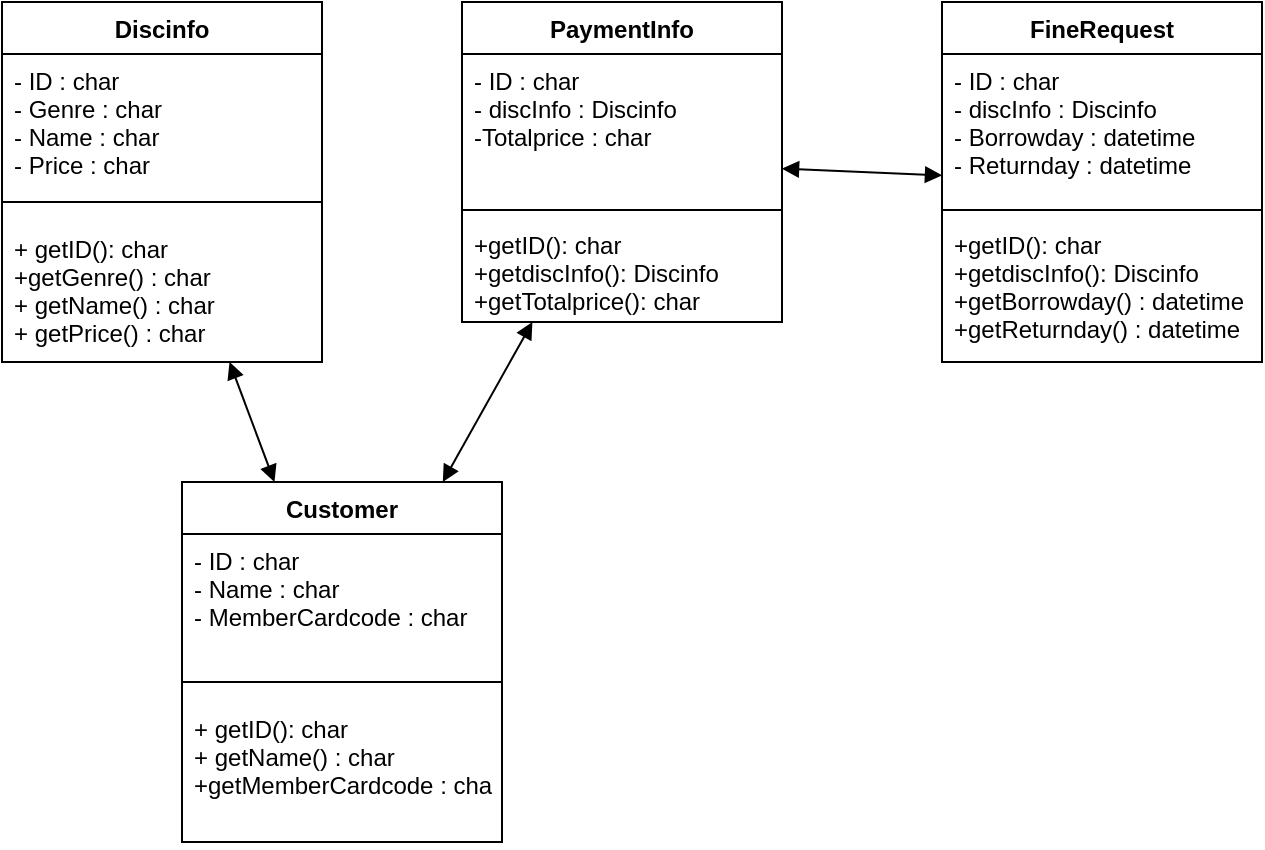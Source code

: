<mxfile version="11.1.2" type="device"><diagram id="L8J880-tw1ULiAv1Tjo6" name="Page-1"><mxGraphModel dx="854" dy="403" grid="1" gridSize="10" guides="1" tooltips="1" connect="1" arrows="1" fold="1" page="1" pageScale="1" pageWidth="827" pageHeight="1169" math="0" shadow="0"><root><mxCell id="0"/><mxCell id="1" parent="0"/><mxCell id="gByeVy9NQ7ha9RWuB3aB-7" value="Discinfo" style="swimlane;fontStyle=1;align=center;verticalAlign=top;childLayout=stackLayout;horizontal=1;startSize=26;horizontalStack=0;resizeParent=1;resizeParentMax=0;resizeLast=0;collapsible=1;marginBottom=0;" vertex="1" parent="1"><mxGeometry x="120" y="60" width="160" height="180" as="geometry"/></mxCell><mxCell id="gByeVy9NQ7ha9RWuB3aB-8" value="- ID : char&#10;- Genre : char&#10;- Name : char&#10;- Price : char" style="text;strokeColor=none;fillColor=none;align=left;verticalAlign=top;spacingLeft=4;spacingRight=4;overflow=hidden;rotatable=0;points=[[0,0.5],[1,0.5]];portConstraint=eastwest;" vertex="1" parent="gByeVy9NQ7ha9RWuB3aB-7"><mxGeometry y="26" width="160" height="64" as="geometry"/></mxCell><mxCell id="gByeVy9NQ7ha9RWuB3aB-9" value="" style="line;strokeWidth=1;fillColor=none;align=left;verticalAlign=middle;spacingTop=-1;spacingLeft=3;spacingRight=3;rotatable=0;labelPosition=right;points=[];portConstraint=eastwest;" vertex="1" parent="gByeVy9NQ7ha9RWuB3aB-7"><mxGeometry y="90" width="160" height="20" as="geometry"/></mxCell><mxCell id="gByeVy9NQ7ha9RWuB3aB-10" value="+ getID(): char&#10;+getGenre() : char&#10;+ getName() : char&#10;+ getPrice() : char" style="text;strokeColor=none;fillColor=none;align=left;verticalAlign=top;spacingLeft=4;spacingRight=4;overflow=hidden;rotatable=0;points=[[0,0.5],[1,0.5]];portConstraint=eastwest;" vertex="1" parent="gByeVy9NQ7ha9RWuB3aB-7"><mxGeometry y="110" width="160" height="70" as="geometry"/></mxCell><mxCell id="gByeVy9NQ7ha9RWuB3aB-11" value="PaymentInfo" style="swimlane;fontStyle=1;align=center;verticalAlign=top;childLayout=stackLayout;horizontal=1;startSize=26;horizontalStack=0;resizeParent=1;resizeParentMax=0;resizeLast=0;collapsible=1;marginBottom=0;" vertex="1" parent="1"><mxGeometry x="350" y="60" width="160" height="160" as="geometry"/></mxCell><mxCell id="gByeVy9NQ7ha9RWuB3aB-12" value="- ID : char&#10;- discInfo : Discinfo&#10;-Totalprice : char" style="text;strokeColor=none;fillColor=none;align=left;verticalAlign=top;spacingLeft=4;spacingRight=4;overflow=hidden;rotatable=0;points=[[0,0.5],[1,0.5]];portConstraint=eastwest;" vertex="1" parent="gByeVy9NQ7ha9RWuB3aB-11"><mxGeometry y="26" width="160" height="74" as="geometry"/></mxCell><mxCell id="gByeVy9NQ7ha9RWuB3aB-13" value="" style="line;strokeWidth=1;fillColor=none;align=left;verticalAlign=middle;spacingTop=-1;spacingLeft=3;spacingRight=3;rotatable=0;labelPosition=right;points=[];portConstraint=eastwest;" vertex="1" parent="gByeVy9NQ7ha9RWuB3aB-11"><mxGeometry y="100" width="160" height="8" as="geometry"/></mxCell><mxCell id="gByeVy9NQ7ha9RWuB3aB-14" value="+getID(): char&#10;+getdiscInfo(): Discinfo&#10;+getTotalprice(): char" style="text;strokeColor=none;fillColor=none;align=left;verticalAlign=top;spacingLeft=4;spacingRight=4;overflow=hidden;rotatable=0;points=[[0,0.5],[1,0.5]];portConstraint=eastwest;" vertex="1" parent="gByeVy9NQ7ha9RWuB3aB-11"><mxGeometry y="108" width="160" height="52" as="geometry"/></mxCell><mxCell id="gByeVy9NQ7ha9RWuB3aB-19" value="FineRequest" style="swimlane;fontStyle=1;align=center;verticalAlign=top;childLayout=stackLayout;horizontal=1;startSize=26;horizontalStack=0;resizeParent=1;resizeParentMax=0;resizeLast=0;collapsible=1;marginBottom=0;" vertex="1" parent="1"><mxGeometry x="590" y="60" width="160" height="180" as="geometry"/></mxCell><mxCell id="gByeVy9NQ7ha9RWuB3aB-20" value="- ID : char&#10;- discInfo : Discinfo&#10;- Borrowday : datetime&#10;- Returnday : datetime" style="text;strokeColor=none;fillColor=none;align=left;verticalAlign=top;spacingLeft=4;spacingRight=4;overflow=hidden;rotatable=0;points=[[0,0.5],[1,0.5]];portConstraint=eastwest;" vertex="1" parent="gByeVy9NQ7ha9RWuB3aB-19"><mxGeometry y="26" width="160" height="74" as="geometry"/></mxCell><mxCell id="gByeVy9NQ7ha9RWuB3aB-21" value="" style="line;strokeWidth=1;fillColor=none;align=left;verticalAlign=middle;spacingTop=-1;spacingLeft=3;spacingRight=3;rotatable=0;labelPosition=right;points=[];portConstraint=eastwest;" vertex="1" parent="gByeVy9NQ7ha9RWuB3aB-19"><mxGeometry y="100" width="160" height="8" as="geometry"/></mxCell><mxCell id="gByeVy9NQ7ha9RWuB3aB-22" value="+getID(): char&#10;+getdiscInfo(): Discinfo&#10;+getBorrowday() : datetime&#10;+getReturnday() : datetime" style="text;strokeColor=none;fillColor=none;align=left;verticalAlign=top;spacingLeft=4;spacingRight=4;overflow=hidden;rotatable=0;points=[[0,0.5],[1,0.5]];portConstraint=eastwest;" vertex="1" parent="gByeVy9NQ7ha9RWuB3aB-19"><mxGeometry y="108" width="160" height="72" as="geometry"/></mxCell><mxCell id="gByeVy9NQ7ha9RWuB3aB-23" value="" style="endArrow=block;startArrow=block;endFill=1;startFill=1;html=1;" edge="1" parent="1" source="gByeVy9NQ7ha9RWuB3aB-11" target="gByeVy9NQ7ha9RWuB3aB-19"><mxGeometry width="160" relative="1" as="geometry"><mxPoint x="430" y="70" as="sourcePoint"/><mxPoint x="590" y="70" as="targetPoint"/></mxGeometry></mxCell><mxCell id="gByeVy9NQ7ha9RWuB3aB-24" value="" style="endArrow=block;startArrow=block;endFill=1;startFill=1;html=1;" edge="1" parent="1" source="gByeVy9NQ7ha9RWuB3aB-7" target="gByeVy9NQ7ha9RWuB3aB-25"><mxGeometry width="160" relative="1" as="geometry"><mxPoint x="210" y="70" as="sourcePoint"/><mxPoint x="370" y="70" as="targetPoint"/></mxGeometry></mxCell><mxCell id="gByeVy9NQ7ha9RWuB3aB-25" value="Customer" style="swimlane;fontStyle=1;align=center;verticalAlign=top;childLayout=stackLayout;horizontal=1;startSize=26;horizontalStack=0;resizeParent=1;resizeParentMax=0;resizeLast=0;collapsible=1;marginBottom=0;" vertex="1" parent="1"><mxGeometry x="210" y="300" width="160" height="180" as="geometry"/></mxCell><mxCell id="gByeVy9NQ7ha9RWuB3aB-26" value="- ID : char&#10;- Name : char&#10;- MemberCardcode : char" style="text;strokeColor=none;fillColor=none;align=left;verticalAlign=top;spacingLeft=4;spacingRight=4;overflow=hidden;rotatable=0;points=[[0,0.5],[1,0.5]];portConstraint=eastwest;" vertex="1" parent="gByeVy9NQ7ha9RWuB3aB-25"><mxGeometry y="26" width="160" height="64" as="geometry"/></mxCell><mxCell id="gByeVy9NQ7ha9RWuB3aB-27" value="" style="line;strokeWidth=1;fillColor=none;align=left;verticalAlign=middle;spacingTop=-1;spacingLeft=3;spacingRight=3;rotatable=0;labelPosition=right;points=[];portConstraint=eastwest;" vertex="1" parent="gByeVy9NQ7ha9RWuB3aB-25"><mxGeometry y="90" width="160" height="20" as="geometry"/></mxCell><mxCell id="gByeVy9NQ7ha9RWuB3aB-28" value="+ getID(): char&#10;+ getName() : char&#10;+getMemberCardcode : char" style="text;strokeColor=none;fillColor=none;align=left;verticalAlign=top;spacingLeft=4;spacingRight=4;overflow=hidden;rotatable=0;points=[[0,0.5],[1,0.5]];portConstraint=eastwest;" vertex="1" parent="gByeVy9NQ7ha9RWuB3aB-25"><mxGeometry y="110" width="160" height="70" as="geometry"/></mxCell><mxCell id="gByeVy9NQ7ha9RWuB3aB-29" value="" style="endArrow=block;startArrow=block;endFill=1;startFill=1;html=1;" edge="1" parent="1" source="gByeVy9NQ7ha9RWuB3aB-25" target="gByeVy9NQ7ha9RWuB3aB-11"><mxGeometry width="160" relative="1" as="geometry"><mxPoint x="290" y="156.522" as="sourcePoint"/><mxPoint x="360" y="153.478" as="targetPoint"/></mxGeometry></mxCell></root></mxGraphModel></diagram></mxfile>